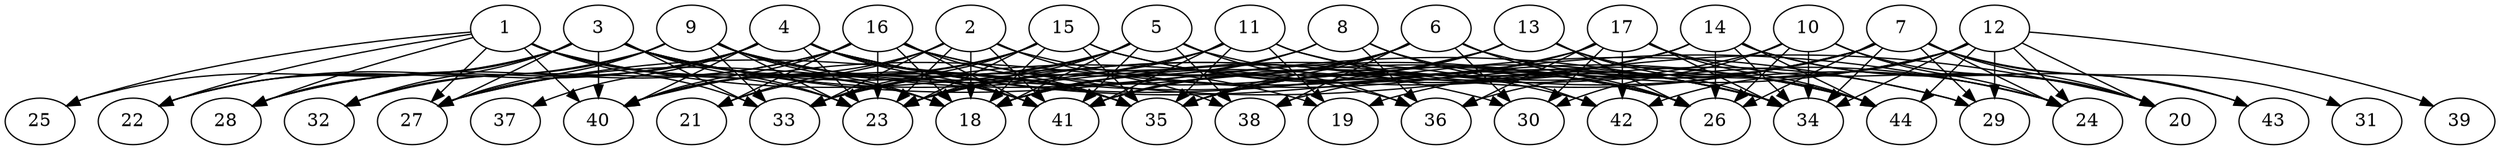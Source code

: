// DAG (tier=3-complex, mode=data, n=44, ccr=0.517, fat=0.843, density=0.697, regular=0.216, jump=0.305, mindata=4194304, maxdata=33554432)
// DAG automatically generated by daggen at Sun Aug 24 16:33:35 2025
// /home/ermia/Project/Environments/daggen/bin/daggen --dot --ccr 0.517 --fat 0.843 --regular 0.216 --density 0.697 --jump 0.305 --mindata 4194304 --maxdata 33554432 -n 44 
digraph G {
  1 [size="622646844417382547456", alpha="0.01", expect_size="311323422208691273728"]
  1 -> 18 [size ="583334749011968"]
  1 -> 22 [size ="583334749011968"]
  1 -> 23 [size ="583334749011968"]
  1 -> 25 [size ="583334749011968"]
  1 -> 27 [size ="583334749011968"]
  1 -> 28 [size ="583334749011968"]
  1 -> 30 [size ="583334749011968"]
  1 -> 33 [size ="583334749011968"]
  1 -> 35 [size ="583334749011968"]
  1 -> 40 [size ="583334749011968"]
  2 [size="392620535586207680", alpha="0.05", expect_size="196310267793103840"]
  2 -> 18 [size ="8441332783644672"]
  2 -> 21 [size ="8441332783644672"]
  2 -> 23 [size ="8441332783644672"]
  2 -> 33 [size ="8441332783644672"]
  2 -> 38 [size ="8441332783644672"]
  2 -> 40 [size ="8441332783644672"]
  2 -> 41 [size ="8441332783644672"]
  2 -> 44 [size ="8441332783644672"]
  3 [size="1097911941568556416", alpha="0.08", expect_size="548955970784278208"]
  3 -> 18 [size ="1116930748448768"]
  3 -> 19 [size ="1116930748448768"]
  3 -> 22 [size ="1116930748448768"]
  3 -> 23 [size ="1116930748448768"]
  3 -> 25 [size ="1116930748448768"]
  3 -> 27 [size ="1116930748448768"]
  3 -> 28 [size ="1116930748448768"]
  3 -> 32 [size ="1116930748448768"]
  3 -> 33 [size ="1116930748448768"]
  3 -> 34 [size ="1116930748448768"]
  3 -> 35 [size ="1116930748448768"]
  3 -> 40 [size ="1116930748448768"]
  3 -> 41 [size ="1116930748448768"]
  3 -> 42 [size ="1116930748448768"]
  4 [size="42685099716778120", alpha="0.15", expect_size="21342549858389060"]
  4 -> 22 [size ="667900373368832"]
  4 -> 23 [size ="667900373368832"]
  4 -> 24 [size ="667900373368832"]
  4 -> 26 [size ="667900373368832"]
  4 -> 27 [size ="667900373368832"]
  4 -> 28 [size ="667900373368832"]
  4 -> 29 [size ="667900373368832"]
  4 -> 35 [size ="667900373368832"]
  4 -> 37 [size ="667900373368832"]
  4 -> 40 [size ="667900373368832"]
  4 -> 41 [size ="667900373368832"]
  5 [size="37558002998161897947136", alpha="0.10", expect_size="18779001499080948973568"]
  5 -> 18 [size ="8972049242390528"]
  5 -> 23 [size ="8972049242390528"]
  5 -> 29 [size ="8972049242390528"]
  5 -> 33 [size ="8972049242390528"]
  5 -> 36 [size ="8972049242390528"]
  5 -> 38 [size ="8972049242390528"]
  5 -> 40 [size ="8972049242390528"]
  5 -> 41 [size ="8972049242390528"]
  6 [size="5474294923019894784", alpha="0.17", expect_size="2737147461509947392"]
  6 -> 18 [size ="7615825615781888"]
  6 -> 23 [size ="7615825615781888"]
  6 -> 24 [size ="7615825615781888"]
  6 -> 26 [size ="7615825615781888"]
  6 -> 30 [size ="7615825615781888"]
  6 -> 35 [size ="7615825615781888"]
  6 -> 38 [size ="7615825615781888"]
  6 -> 41 [size ="7615825615781888"]
  7 [size="63656533965647648", alpha="0.17", expect_size="31828266982823824"]
  7 -> 18 [size ="1081784284479488"]
  7 -> 20 [size ="1081784284479488"]
  7 -> 23 [size ="1081784284479488"]
  7 -> 24 [size ="1081784284479488"]
  7 -> 26 [size ="1081784284479488"]
  7 -> 29 [size ="1081784284479488"]
  7 -> 31 [size ="1081784284479488"]
  7 -> 34 [size ="1081784284479488"]
  7 -> 36 [size ="1081784284479488"]
  7 -> 38 [size ="1081784284479488"]
  7 -> 43 [size ="1081784284479488"]
  8 [size="14668447031966374", alpha="0.06", expect_size="7334223515983187"]
  8 -> 18 [size ="606504822505472"]
  8 -> 26 [size ="606504822505472"]
  8 -> 33 [size ="606504822505472"]
  8 -> 36 [size ="606504822505472"]
  8 -> 42 [size ="606504822505472"]
  9 [size="2899564234257658", alpha="0.20", expect_size="1449782117128829"]
  9 -> 18 [size ="176193391296512"]
  9 -> 22 [size ="176193391296512"]
  9 -> 23 [size ="176193391296512"]
  9 -> 26 [size ="176193391296512"]
  9 -> 27 [size ="176193391296512"]
  9 -> 32 [size ="176193391296512"]
  9 -> 33 [size ="176193391296512"]
  9 -> 36 [size ="176193391296512"]
  9 -> 41 [size ="176193391296512"]
  10 [size="5578017466608262144", alpha="0.02", expect_size="2789008733304131072"]
  10 -> 20 [size ="6644016183508992"]
  10 -> 24 [size ="6644016183508992"]
  10 -> 26 [size ="6644016183508992"]
  10 -> 30 [size ="6644016183508992"]
  10 -> 34 [size ="6644016183508992"]
  10 -> 41 [size ="6644016183508992"]
  11 [size="2827859926439533568", alpha="0.11", expect_size="1413929963219766784"]
  11 -> 19 [size ="1960353676132352"]
  11 -> 23 [size ="1960353676132352"]
  11 -> 24 [size ="1960353676132352"]
  11 -> 27 [size ="1960353676132352"]
  11 -> 34 [size ="1960353676132352"]
  11 -> 35 [size ="1960353676132352"]
  11 -> 41 [size ="1960353676132352"]
  12 [size="48794606657035832", alpha="0.08", expect_size="24397303328517916"]
  12 -> 19 [size ="1990475884003328"]
  12 -> 20 [size ="1990475884003328"]
  12 -> 24 [size ="1990475884003328"]
  12 -> 29 [size ="1990475884003328"]
  12 -> 34 [size ="1990475884003328"]
  12 -> 35 [size ="1990475884003328"]
  12 -> 39 [size ="1990475884003328"]
  12 -> 42 [size ="1990475884003328"]
  12 -> 44 [size ="1990475884003328"]
  13 [size="10080921206717587390464", alpha="0.10", expect_size="5040460603358793695232"]
  13 -> 26 [size ="3733276304867328"]
  13 -> 27 [size ="3733276304867328"]
  13 -> 34 [size ="3733276304867328"]
  13 -> 35 [size ="3733276304867328"]
  13 -> 41 [size ="3733276304867328"]
  13 -> 44 [size ="3733276304867328"]
  14 [size="13459978973736261632", alpha="0.20", expect_size="6729989486868130816"]
  14 -> 18 [size ="5305561365086208"]
  14 -> 20 [size ="5305561365086208"]
  14 -> 26 [size ="5305561365086208"]
  14 -> 33 [size ="5305561365086208"]
  14 -> 34 [size ="5305561365086208"]
  14 -> 35 [size ="5305561365086208"]
  14 -> 43 [size ="5305561365086208"]
  14 -> 44 [size ="5305561365086208"]
  15 [size="122003162519711744", alpha="0.17", expect_size="61001581259855872"]
  15 -> 18 [size ="4728113749557248"]
  15 -> 21 [size ="4728113749557248"]
  15 -> 23 [size ="4728113749557248"]
  15 -> 33 [size ="4728113749557248"]
  15 -> 34 [size ="4728113749557248"]
  15 -> 35 [size ="4728113749557248"]
  15 -> 40 [size ="4728113749557248"]
  15 -> 44 [size ="4728113749557248"]
  16 [size="145087332894371104", alpha="0.12", expect_size="72543666447185552"]
  16 -> 18 [size ="3876912661266432"]
  16 -> 20 [size ="3876912661266432"]
  16 -> 21 [size ="3876912661266432"]
  16 -> 23 [size ="3876912661266432"]
  16 -> 28 [size ="3876912661266432"]
  16 -> 32 [size ="3876912661266432"]
  16 -> 34 [size ="3876912661266432"]
  16 -> 35 [size ="3876912661266432"]
  16 -> 40 [size ="3876912661266432"]
  16 -> 41 [size ="3876912661266432"]
  17 [size="7888925953001104384", alpha="0.10", expect_size="3944462976500552192"]
  17 -> 20 [size ="4628666961100800"]
  17 -> 30 [size ="4628666961100800"]
  17 -> 34 [size ="4628666961100800"]
  17 -> 35 [size ="4628666961100800"]
  17 -> 36 [size ="4628666961100800"]
  17 -> 40 [size ="4628666961100800"]
  17 -> 42 [size ="4628666961100800"]
  17 -> 44 [size ="4628666961100800"]
  18 [size="12021428102323727499264", alpha="0.01", expect_size="6010714051161863749632"]
  19 [size="725309674008154880", alpha="0.13", expect_size="362654837004077440"]
  20 [size="125264837134894720", alpha="0.00", expect_size="62632418567447360"]
  21 [size="8663050671900525568", alpha="0.05", expect_size="4331525335950262784"]
  22 [size="13108675563957288960", alpha="0.07", expect_size="6554337781978644480"]
  23 [size="476056332138136768", alpha="0.16", expect_size="238028166069068384"]
  24 [size="11154859606285484032000", alpha="0.06", expect_size="5577429803142742016000"]
  25 [size="3057025208515831296", alpha="0.09", expect_size="1528512604257915648"]
  26 [size="228771329246211744", alpha="0.03", expect_size="114385664623105872"]
  27 [size="8144321669560803524608", alpha="0.19", expect_size="4072160834780401762304"]
  28 [size="35708118105096441561088", alpha="0.10", expect_size="17854059052548220780544"]
  29 [size="15694101617836032000000", alpha="0.08", expect_size="7847050808918016000000"]
  30 [size="13309860537120736", alpha="0.11", expect_size="6654930268560368"]
  31 [size="336131483905294336000", alpha="0.14", expect_size="168065741952647168000"]
  32 [size="71947115452128744", alpha="0.03", expect_size="35973557726064372"]
  33 [size="20568950159940236869632", alpha="0.13", expect_size="10284475079970118434816"]
  34 [size="12939993545049884", alpha="0.16", expect_size="6469996772524942"]
  35 [size="1179045525714231552", alpha="0.03", expect_size="589522762857115776"]
  36 [size="3510566075387883814912", alpha="0.02", expect_size="1755283037693941907456"]
  37 [size="20961494784187316", alpha="0.10", expect_size="10480747392093658"]
  38 [size="2056674015131639040", alpha="0.10", expect_size="1028337007565819520"]
  39 [size="1137087680610227584", alpha="0.10", expect_size="568543840305113792"]
  40 [size="581623569217701248", alpha="0.19", expect_size="290811784608850624"]
  41 [size="129286484569230409728", alpha="0.05", expect_size="64643242284615204864"]
  42 [size="2639459962570894475264", alpha="0.10", expect_size="1319729981285447237632"]
  43 [size="461517459193409728", alpha="0.07", expect_size="230758729596704864"]
  44 [size="6490212592765322133504", alpha="0.13", expect_size="3245106296382661066752"]
}